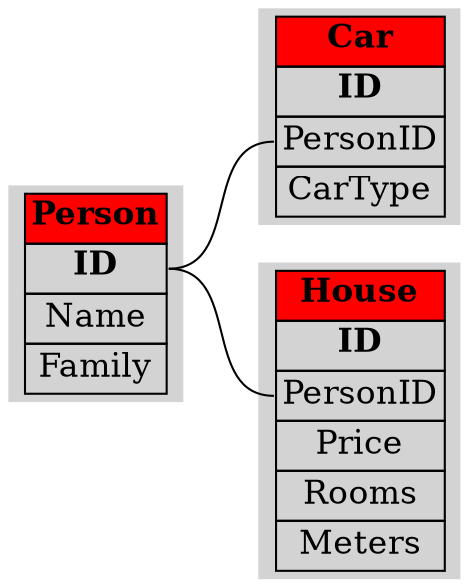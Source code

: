 digraph g {
graph [rankdir = "LR"];
node [fontsize = "16";shape = "ellipse";style="filled";];
edge [arrowhead = none];

   Person
    [
        shape = "none"
        label = <<table border="0" cellspacing="0"> <tr><td   bgcolor="red" border="1"><b>Person</b></td></tr> 
 <tr><td  port="ID"  border="1"><b>ID</b></td></tr> 
 <tr><td port="Name" border="1">Name</td></tr> 
 <tr><td port="Family" border="1">Family</td></tr> </table>>
    ]
Person:ID -> Car:PersonID
Person:ID -> House:PersonID

   Car
    [
        shape = "none"
        label = <<table border="0" cellspacing="0"> <tr><td   bgcolor="red" border="1"><b>Car</b></td></tr> 
 <tr><td  port="ID"  border="1"><b>ID</b></td></tr> 
 <tr><td port="PersonID" border="1">PersonID</td></tr> 
 <tr><td port="CarType" border="1">CarType</td></tr> </table>>
    ]


   House
    [
        shape = "none"
        label = <<table border="0" cellspacing="0"> <tr><td   bgcolor="red" border="1"><b>House</b></td></tr> 
 <tr><td  port="ID"  border="1"><b>ID</b></td></tr> 
 <tr><td port="PersonID" border="1">PersonID</td></tr> 
 <tr><td port="Price" border="1">Price</td></tr> 
 <tr><td port="Rooms" border="1">Rooms</td></tr> 
 <tr><td port="Meters" border="1">Meters</td></tr> </table>>
    ]

}
